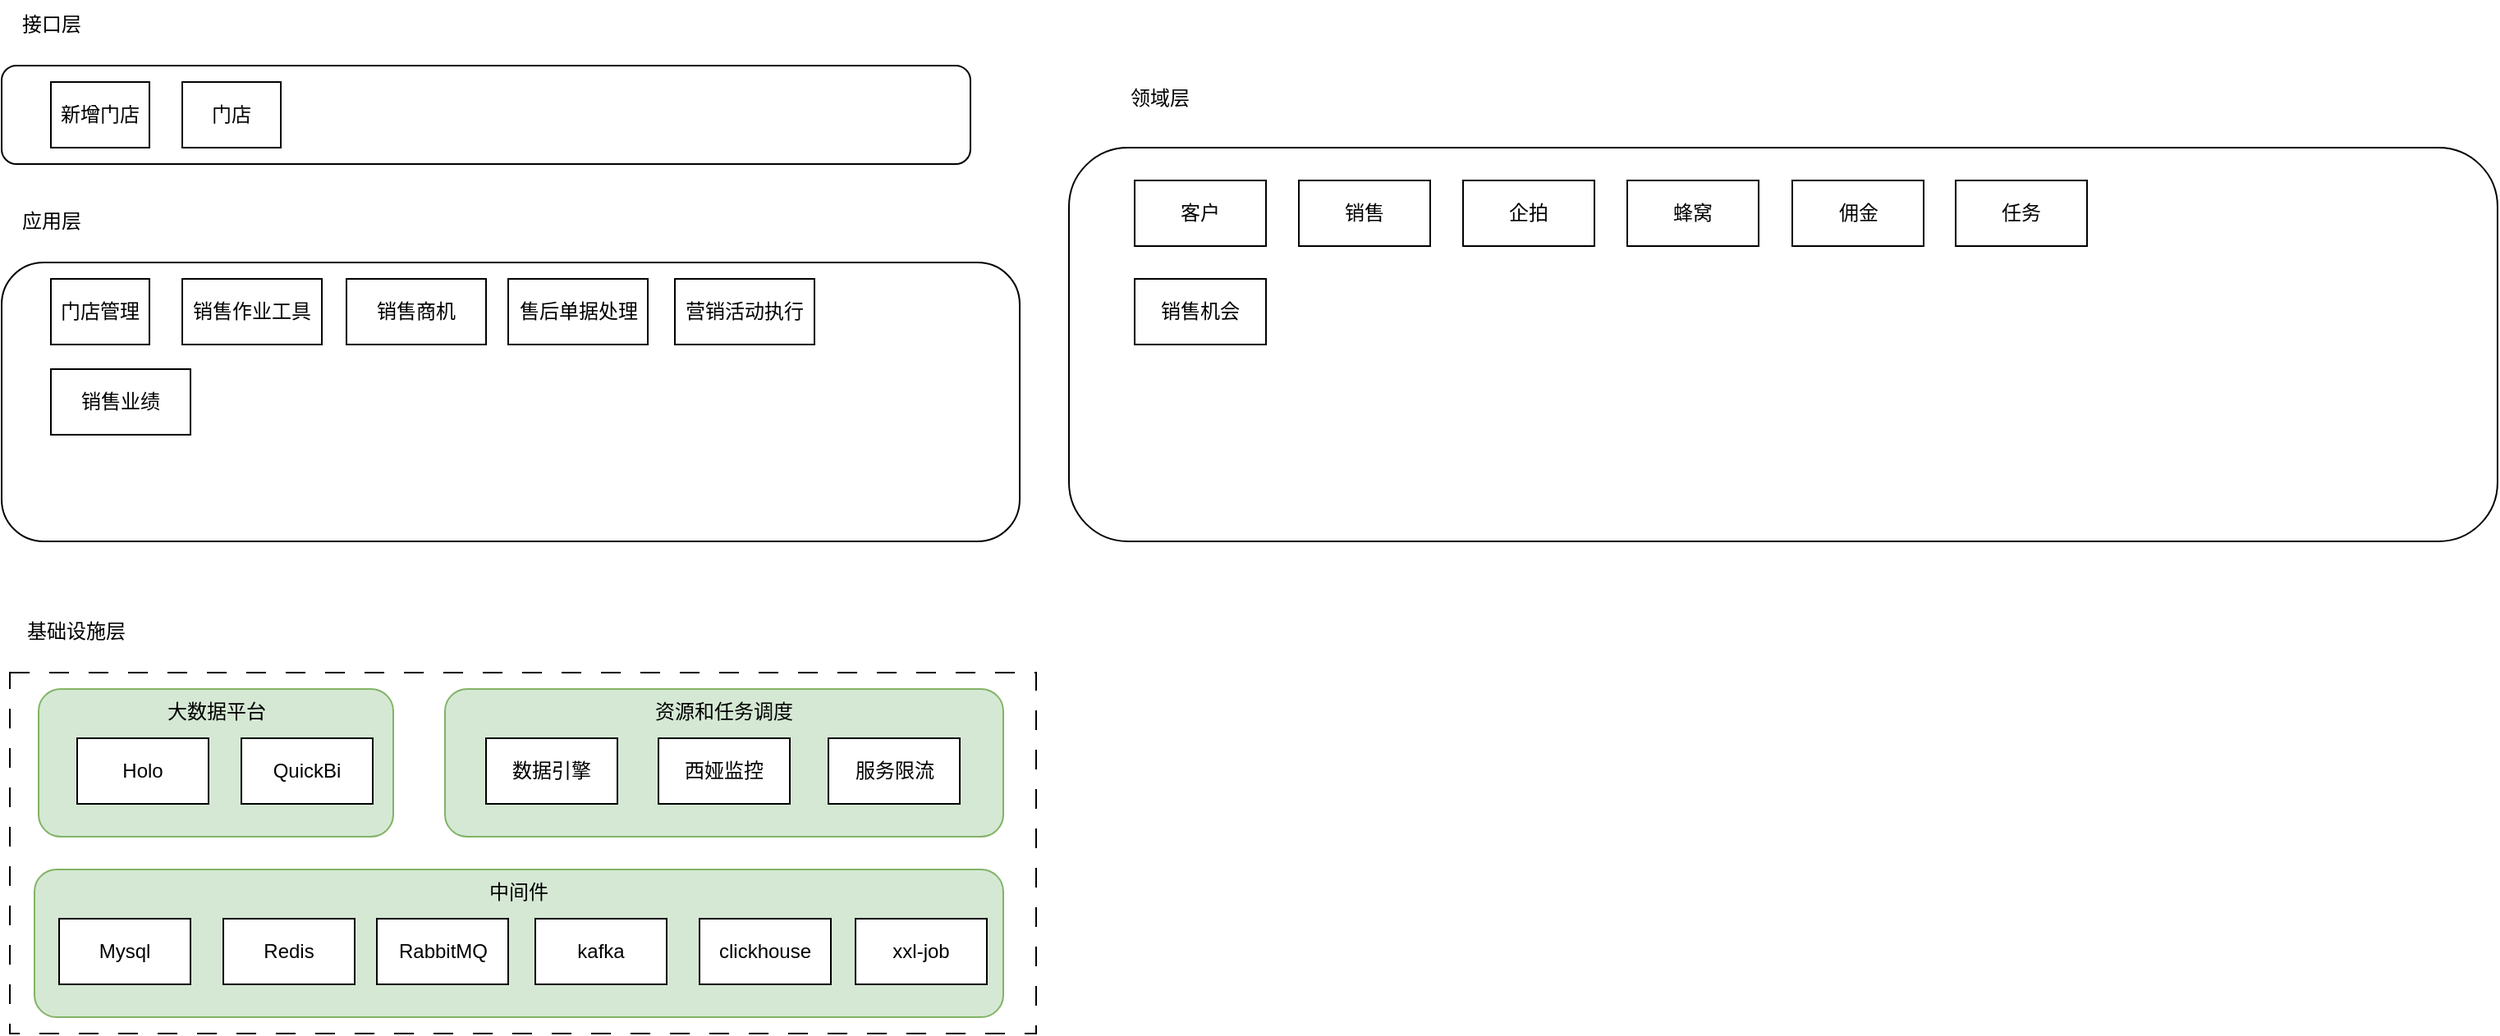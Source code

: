 <mxfile version="24.7.17">
  <diagram name="第 1 页" id="JO-shfudhJepJnUqwN1Y">
    <mxGraphModel dx="1519" dy="870" grid="1" gridSize="10" guides="1" tooltips="1" connect="1" arrows="1" fold="1" page="1" pageScale="1" pageWidth="827" pageHeight="1169" math="0" shadow="0">
      <root>
        <mxCell id="0" />
        <mxCell id="1" parent="0" />
        <mxCell id="fh_mZoaNWu5ApxOv-ETk-5" value="" style="rounded=0;whiteSpace=wrap;html=1;dashed=1;dashPattern=12 12;" parent="1" vertex="1">
          <mxGeometry x="155" y="650" width="625" height="220" as="geometry" />
        </mxCell>
        <mxCell id="38tHG7mgrFKPqY9CcExU-5" value="资源和任务调度" style="rounded=1;whiteSpace=wrap;html=1;horizontal=1;verticalAlign=top;fillColor=#d5e8d4;strokeColor=#82b366;" vertex="1" parent="1">
          <mxGeometry x="420" y="660" width="340" height="90" as="geometry" />
        </mxCell>
        <mxCell id="38tHG7mgrFKPqY9CcExU-2" value="大数据平台" style="rounded=1;whiteSpace=wrap;html=1;horizontal=1;verticalAlign=top;fillColor=#d5e8d4;strokeColor=#82b366;" vertex="1" parent="1">
          <mxGeometry x="172.5" y="660" width="216" height="90" as="geometry" />
        </mxCell>
        <mxCell id="38tHG7mgrFKPqY9CcExU-1" value="中间件" style="rounded=1;whiteSpace=wrap;html=1;horizontal=1;verticalAlign=top;fillColor=#d5e8d4;strokeColor=#82b366;" vertex="1" parent="1">
          <mxGeometry x="170" y="770" width="590" height="90" as="geometry" />
        </mxCell>
        <mxCell id="fh_mZoaNWu5ApxOv-ETk-6" value="基础设施层" style="text;html=1;align=center;verticalAlign=middle;resizable=0;points=[];autosize=1;strokeColor=none;fillColor=none;" parent="1" vertex="1">
          <mxGeometry x="155" y="610" width="80" height="30" as="geometry" />
        </mxCell>
        <mxCell id="fh_mZoaNWu5ApxOv-ETk-7" value="Mysql" style="rounded=0;whiteSpace=wrap;html=1;" parent="1" vertex="1">
          <mxGeometry x="185" y="800" width="80" height="40" as="geometry" />
        </mxCell>
        <mxCell id="fh_mZoaNWu5ApxOv-ETk-9" value="clickhouse" style="rounded=0;whiteSpace=wrap;html=1;" parent="1" vertex="1">
          <mxGeometry x="575" y="800" width="80" height="40" as="geometry" />
        </mxCell>
        <mxCell id="fh_mZoaNWu5ApxOv-ETk-10" value="Redis" style="rounded=0;whiteSpace=wrap;html=1;" parent="1" vertex="1">
          <mxGeometry x="285" y="800" width="80" height="40" as="geometry" />
        </mxCell>
        <mxCell id="fh_mZoaNWu5ApxOv-ETk-11" value="RabbitMQ" style="rounded=0;whiteSpace=wrap;html=1;" parent="1" vertex="1">
          <mxGeometry x="378.5" y="800" width="80" height="40" as="geometry" />
        </mxCell>
        <mxCell id="fh_mZoaNWu5ApxOv-ETk-12" value="kafka" style="rounded=0;whiteSpace=wrap;html=1;" parent="1" vertex="1">
          <mxGeometry x="475" y="800" width="80" height="40" as="geometry" />
        </mxCell>
        <mxCell id="fh_mZoaNWu5ApxOv-ETk-13" value="Holo" style="rounded=0;whiteSpace=wrap;html=1;" parent="1" vertex="1">
          <mxGeometry x="196" y="690" width="80" height="40" as="geometry" />
        </mxCell>
        <mxCell id="fh_mZoaNWu5ApxOv-ETk-14" value="QuickBi" style="rounded=0;whiteSpace=wrap;html=1;" parent="1" vertex="1">
          <mxGeometry x="296" y="690" width="80" height="40" as="geometry" />
        </mxCell>
        <mxCell id="fh_mZoaNWu5ApxOv-ETk-15" value="数据引擎" style="rounded=0;whiteSpace=wrap;html=1;" parent="1" vertex="1">
          <mxGeometry x="445" y="690" width="80" height="40" as="geometry" />
        </mxCell>
        <mxCell id="fh_mZoaNWu5ApxOv-ETk-16" value="西娅监控" style="rounded=0;whiteSpace=wrap;html=1;" parent="1" vertex="1">
          <mxGeometry x="550" y="690" width="80" height="40" as="geometry" />
        </mxCell>
        <mxCell id="fh_mZoaNWu5ApxOv-ETk-17" value="服务限流" style="rounded=0;whiteSpace=wrap;html=1;" parent="1" vertex="1">
          <mxGeometry x="653.5" y="690" width="80" height="40" as="geometry" />
        </mxCell>
        <mxCell id="fh_mZoaNWu5ApxOv-ETk-21" value="" style="rounded=1;whiteSpace=wrap;html=1;" parent="1" vertex="1">
          <mxGeometry x="150" y="280" width="590" height="60" as="geometry" />
        </mxCell>
        <mxCell id="fh_mZoaNWu5ApxOv-ETk-22" value="接口层" style="text;html=1;align=center;verticalAlign=middle;resizable=0;points=[];autosize=1;strokeColor=none;fillColor=none;" parent="1" vertex="1">
          <mxGeometry x="150" y="240" width="60" height="30" as="geometry" />
        </mxCell>
        <mxCell id="fh_mZoaNWu5ApxOv-ETk-23" value="应用层" style="text;html=1;align=center;verticalAlign=middle;resizable=0;points=[];autosize=1;strokeColor=none;fillColor=none;" parent="1" vertex="1">
          <mxGeometry x="150" y="360" width="60" height="30" as="geometry" />
        </mxCell>
        <mxCell id="fh_mZoaNWu5ApxOv-ETk-24" value="" style="rounded=1;whiteSpace=wrap;html=1;" parent="1" vertex="1">
          <mxGeometry x="150" y="400" width="620" height="170" as="geometry" />
        </mxCell>
        <mxCell id="fh_mZoaNWu5ApxOv-ETk-27" value="" style="rounded=1;whiteSpace=wrap;html=1;" parent="1" vertex="1">
          <mxGeometry x="800" y="330" width="870" height="240" as="geometry" />
        </mxCell>
        <mxCell id="fh_mZoaNWu5ApxOv-ETk-28" value="领域层" style="text;html=1;align=center;verticalAlign=middle;resizable=0;points=[];autosize=1;strokeColor=none;fillColor=none;" parent="1" vertex="1">
          <mxGeometry x="825" y="285" width="60" height="30" as="geometry" />
        </mxCell>
        <mxCell id="fh_mZoaNWu5ApxOv-ETk-29" value="客户" style="rounded=0;whiteSpace=wrap;html=1;" parent="1" vertex="1">
          <mxGeometry x="840" y="350" width="80" height="40" as="geometry" />
        </mxCell>
        <mxCell id="fh_mZoaNWu5ApxOv-ETk-30" value="销售" style="rounded=0;whiteSpace=wrap;html=1;" parent="1" vertex="1">
          <mxGeometry x="940" y="350" width="80" height="40" as="geometry" />
        </mxCell>
        <mxCell id="fh_mZoaNWu5ApxOv-ETk-31" value="销售机会" style="rounded=0;whiteSpace=wrap;html=1;" parent="1" vertex="1">
          <mxGeometry x="840" y="410" width="80" height="40" as="geometry" />
        </mxCell>
        <mxCell id="fh_mZoaNWu5ApxOv-ETk-32" value="佣金" style="rounded=0;whiteSpace=wrap;html=1;" parent="1" vertex="1">
          <mxGeometry x="1240.5" y="350" width="80" height="40" as="geometry" />
        </mxCell>
        <mxCell id="fh_mZoaNWu5ApxOv-ETk-33" value="任务" style="rounded=0;whiteSpace=wrap;html=1;" parent="1" vertex="1">
          <mxGeometry x="1340" y="350" width="80" height="40" as="geometry" />
        </mxCell>
        <mxCell id="fh_mZoaNWu5ApxOv-ETk-43" value="企拍" style="rounded=0;whiteSpace=wrap;html=1;" parent="1" vertex="1">
          <mxGeometry x="1040" y="350" width="80" height="40" as="geometry" />
        </mxCell>
        <mxCell id="fh_mZoaNWu5ApxOv-ETk-44" value="蜂窝" style="rounded=0;whiteSpace=wrap;html=1;" parent="1" vertex="1">
          <mxGeometry x="1140" y="350" width="80" height="40" as="geometry" />
        </mxCell>
        <mxCell id="38tHG7mgrFKPqY9CcExU-6" value="xxl-job" style="rounded=0;whiteSpace=wrap;html=1;" vertex="1" parent="1">
          <mxGeometry x="670" y="800" width="80" height="40" as="geometry" />
        </mxCell>
        <mxCell id="38tHG7mgrFKPqY9CcExU-8" value="新增门店" style="rounded=0;whiteSpace=wrap;html=1;" vertex="1" parent="1">
          <mxGeometry x="180" y="290" width="60" height="40" as="geometry" />
        </mxCell>
        <mxCell id="38tHG7mgrFKPqY9CcExU-9" value="门店" style="rounded=0;whiteSpace=wrap;html=1;" vertex="1" parent="1">
          <mxGeometry x="260" y="290" width="60" height="40" as="geometry" />
        </mxCell>
        <mxCell id="38tHG7mgrFKPqY9CcExU-10" value="门店管理" style="rounded=0;whiteSpace=wrap;html=1;" vertex="1" parent="1">
          <mxGeometry x="180" y="410" width="60" height="40" as="geometry" />
        </mxCell>
        <mxCell id="38tHG7mgrFKPqY9CcExU-11" value="销售作业工具" style="rounded=0;whiteSpace=wrap;html=1;" vertex="1" parent="1">
          <mxGeometry x="260" y="410" width="85" height="40" as="geometry" />
        </mxCell>
        <mxCell id="38tHG7mgrFKPqY9CcExU-12" value="售后单据处理" style="rounded=0;whiteSpace=wrap;html=1;" vertex="1" parent="1">
          <mxGeometry x="458.5" y="410" width="85" height="40" as="geometry" />
        </mxCell>
        <mxCell id="38tHG7mgrFKPqY9CcExU-13" value="销售商机" style="rounded=0;whiteSpace=wrap;html=1;" vertex="1" parent="1">
          <mxGeometry x="360" y="410" width="85" height="40" as="geometry" />
        </mxCell>
        <mxCell id="38tHG7mgrFKPqY9CcExU-15" value="营销活动执行" style="rounded=0;whiteSpace=wrap;html=1;" vertex="1" parent="1">
          <mxGeometry x="560" y="410" width="85" height="40" as="geometry" />
        </mxCell>
        <mxCell id="38tHG7mgrFKPqY9CcExU-16" value="销售业绩" style="rounded=0;whiteSpace=wrap;html=1;" vertex="1" parent="1">
          <mxGeometry x="180" y="465" width="85" height="40" as="geometry" />
        </mxCell>
      </root>
    </mxGraphModel>
  </diagram>
</mxfile>
